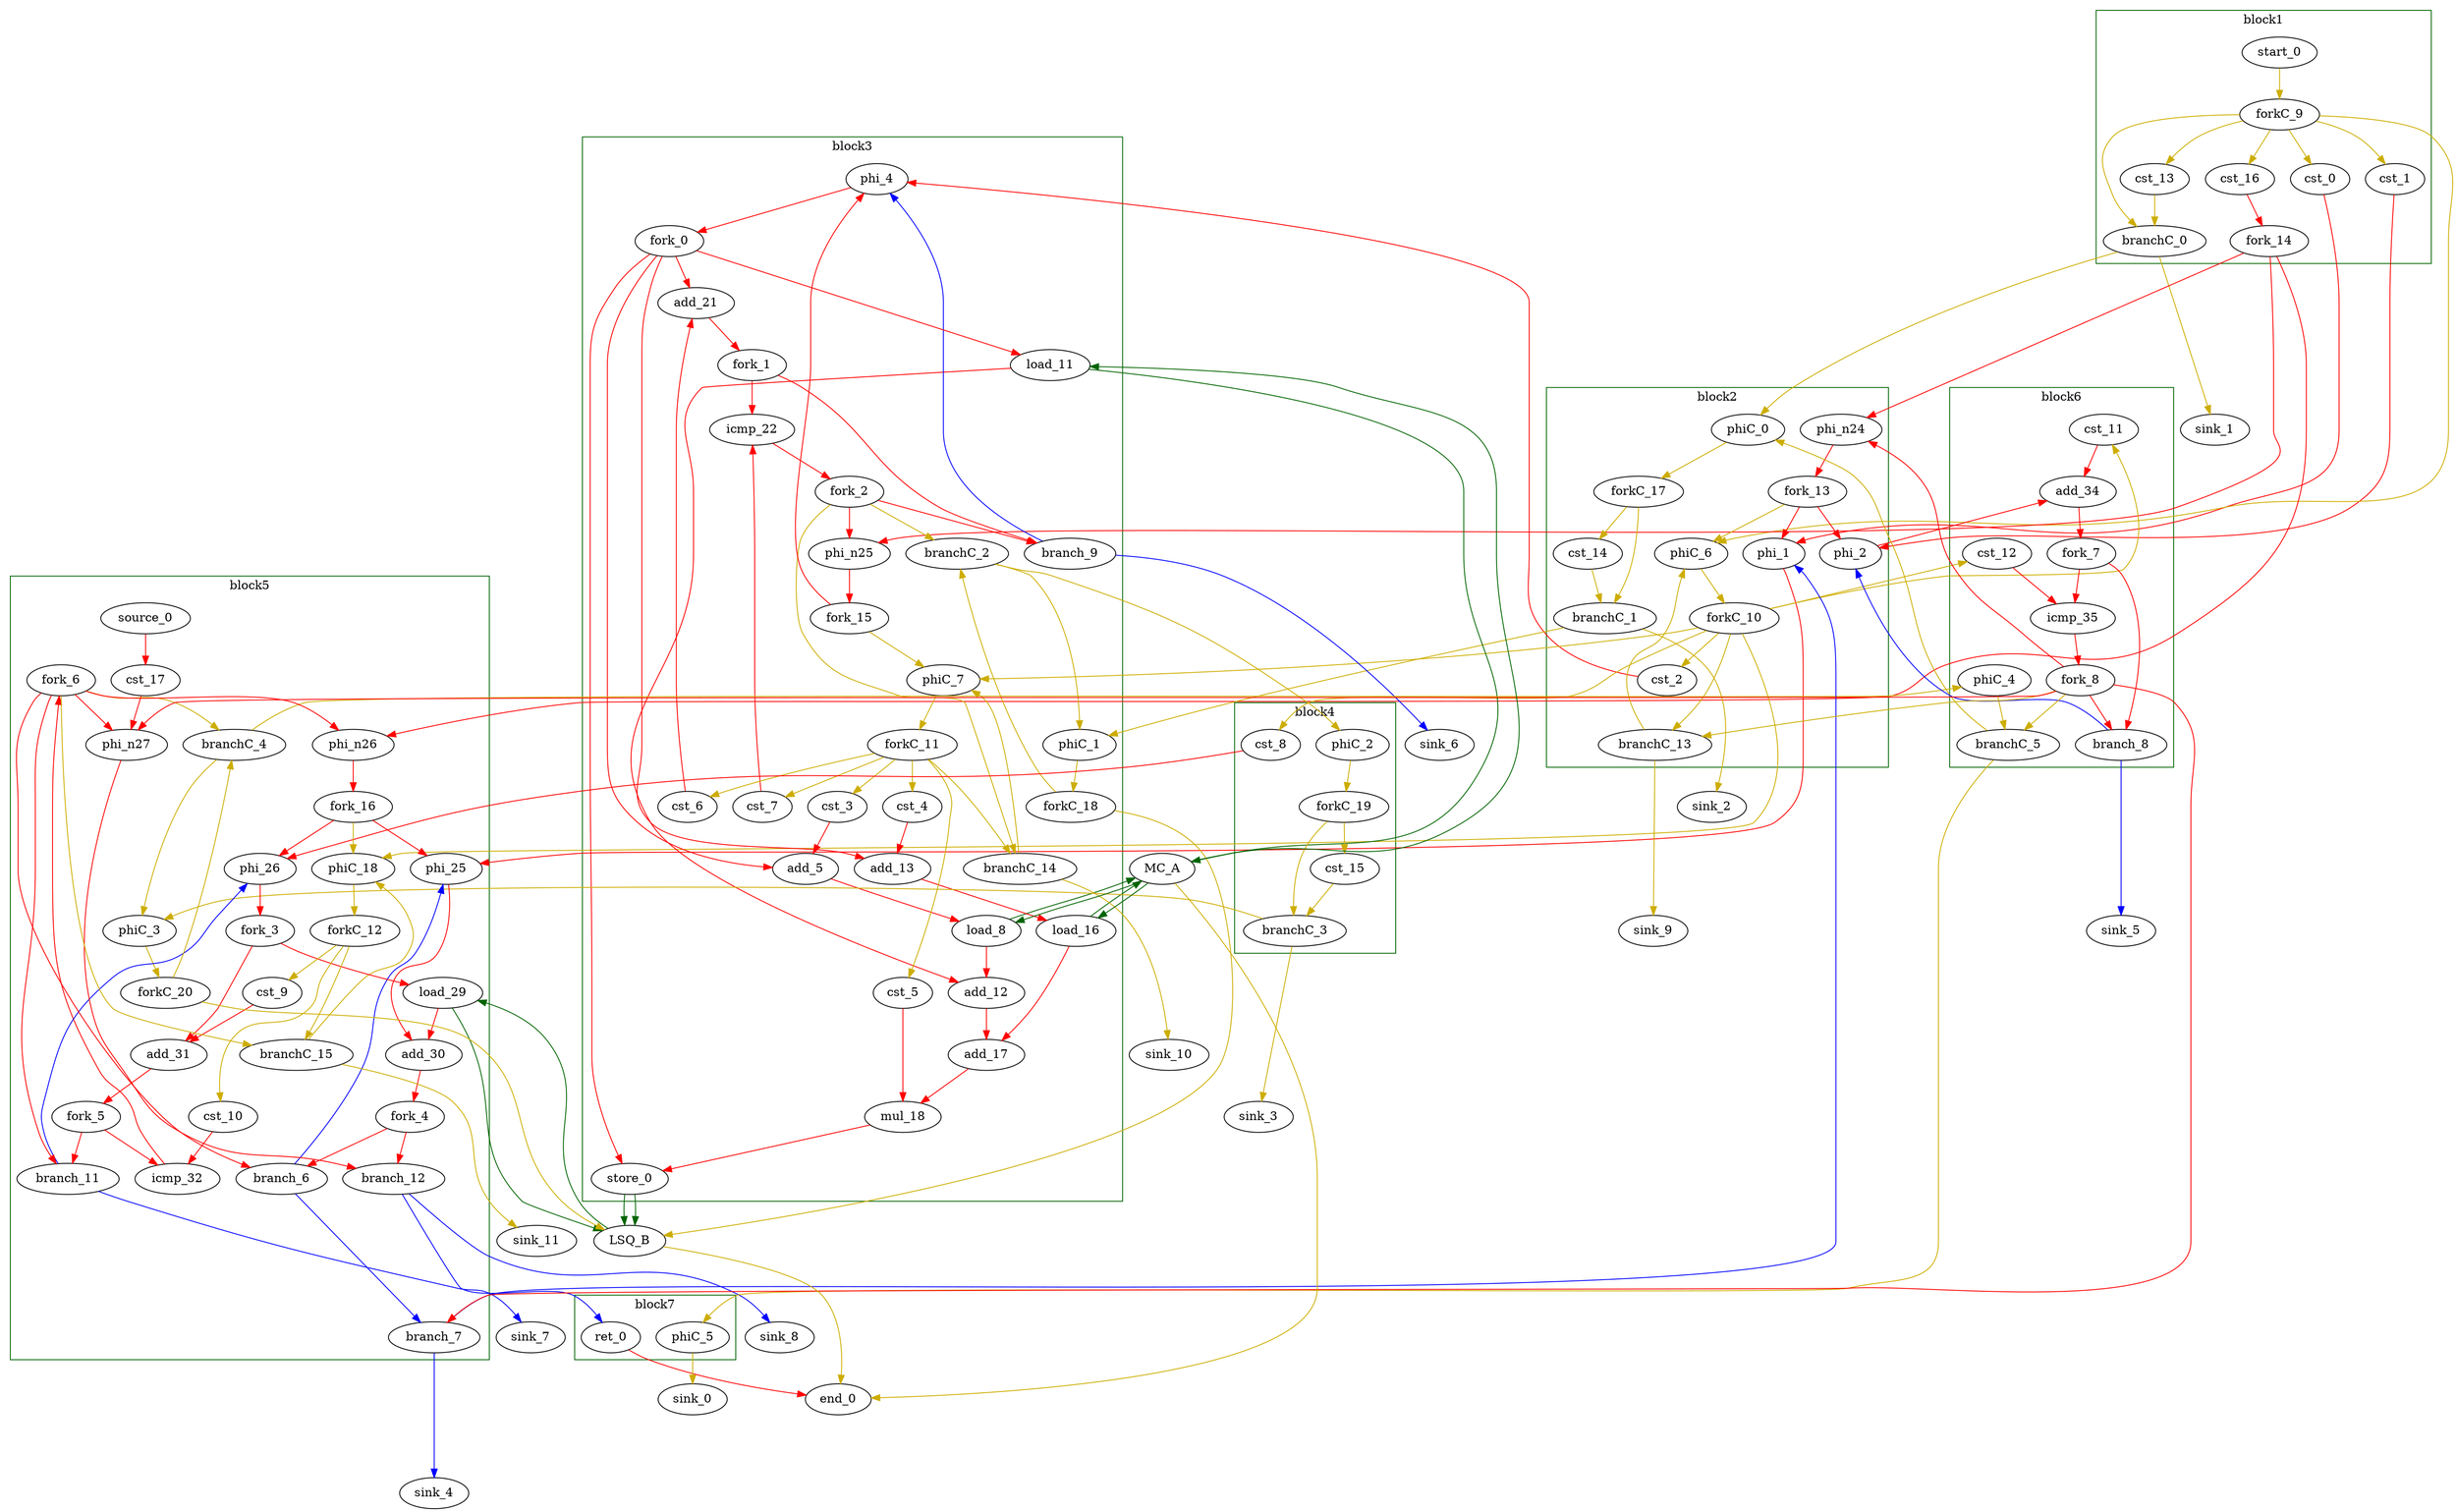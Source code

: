 Digraph G {
	splines=spline;
//DHLS version: 0.1.1" [shape = "none" pos = "20,20!"]

	subgraph cluster_0 {
	color = "darkgreen";
		label = "block1";
		"cst_0" [type = "Constant", bbID= 1, in = "in1:32", out = "out1:32", value = "0x00000000"];
		"cst_1" [type = "Constant", bbID= 1, in = "in1:32", out = "out1:32", value = "0x00000000"];
		"start_0" [type = "Entry", control= "true", bbID= 1, in = "in1:0", out = "out1:0"];
		"branchC_0" [type = "Branch", bbID= 1,  in = "in1:0 in2?:1", out = "out1+:0 out2-:0"];
		"cst_13" [type = "Constant", bbID= 1, in = "in1:32", out = "out1:32", value = "0x00000001"];
		"cst_16" [type = "Constant", bbID= 1, in = "in1:32", out = "out1:32", value = "0x00000001"];
		"forkC_9" [type = "Fork", bbID= 1, in = "in1:0", out = "out1:0 out2:0 out3:0 out4:0 out5:0 out6:0 "];
		"fork_14" [type = "Fork", bbID= 1, in = "in1:32", out = "out1:32 out2:32 out3:32 "];

	}

	subgraph cluster_1 {
	color = "darkgreen";
		label = "block2";
		"phi_1" [type = "Mux", bbID= 2, in = "in1?:1 in2:32 in3:32 ", out = "out1:32", delay=0.366];
		"phi_2" [type = "Mux", bbID= 2, in = "in1?:1 in2:32 in3:32 ", out = "out1:32", delay=0.366];
		"cst_2" [type = "Constant", bbID= 2, in = "in1:32", out = "out1:32", value = "0x00000001"];
		"phiC_0" [type = "Merge", bbID= 2, in = "in1:0 in2:0 ", out = "out1:0", delay=0.166];
		"branchC_1" [type = "Branch", bbID= 2,  in = "in1:0 in2?:1", out = "out1+:0 out2-:0"];
		"cst_14" [type = "Constant", bbID= 2, in = "in1:32", out = "out1:32", value = "0x00000001"];
		"phiC_6" [type = "Mux", bbID= 2, in = "in1?:1 in2:0 in3:0 ", out = "out1:0", delay=0.166];
		"phi_n24" [type = "Merge", bbID= 2, in = "in1:32 in2:32*i ", out = "out1:32", delay=0.366];
		"branchC_13" [type = "Branch", bbID= 2,  in = "in1:0 in2?:1*i", out = "out1+:0 out2-:0"];
		"forkC_10" [type = "Fork", bbID= 2, in = "in1:0", out = "out1:0 out2:0 out3:0 out4:0 out5:0 out6:0 out7:0 "];
		"fork_13" [type = "Fork", bbID= 2, in = "in1:32", out = "out1:32 out2:32 out3:32 "];
		"forkC_17" [type = "Fork", bbID= 2, in = "in1:0", out = "out1:0 out2:0 "];

	}

	subgraph cluster_2 {
	color = "darkgreen";
		label = "block3";
		"phi_4" [type = "Mux", bbID= 3, in = "in1?:1 in2:32 in3:32 ", out = "out1:32", delay=0.366];
		"cst_3" [type = "Constant", bbID= 3, in = "in1:32", out = "out1:32", value = "0xFFFFFFFF"];
		"add_5" [type = "Operator", bbID= 3, op = "add_op", in = "in1:32 in2:32 ", out = "out1:32 ", delay=1.693, latency=0, II=1];
		"load_8" [type = "Operator", bbID= 3, op = "mc_load_op",bbID= 3, portId= 0, offset= 0, in = "in1:32 in2:32", out = "out1:32 out2:32 ", delay=0.000, latency=2, II=1];
		"load_11" [type = "Operator", bbID= 3, op = "mc_load_op",bbID= 3, portId= 1, offset= 0, in = "in1:32 in2:32", out = "out1:32 out2:32 ", delay=0.000, latency=2, II=1];
		"add_12" [type = "Operator", bbID= 3, op = "add_op", in = "in1:32 in2:32 ", out = "out1:32 ", delay=1.693, latency=0, II=1];
		"cst_4" [type = "Constant", bbID= 3, in = "in1:32", out = "out1:32", value = "0x00000001"];
		"add_13" [type = "Operator", bbID= 3, op = "add_op", in = "in1:32 in2:32 ", out = "out1:32 ", delay=1.693, latency=0, II=1];
		"load_16" [type = "Operator", bbID= 3, op = "mc_load_op",bbID= 3, portId= 2, offset= 0, in = "in1:32 in2:32", out = "out1:32 out2:32 ", delay=0.000, latency=2, II=1];
		"add_17" [type = "Operator", bbID= 3, op = "add_op", in = "in1:32 in2:32 ", out = "out1:32 ", delay=1.693, latency=0, II=1];
		"cst_5" [type = "Constant", bbID= 3, in = "in1:32", out = "out1:32", value = "0x00000003"];
		"mul_18" [type = "Operator", bbID= 3, op = "mul_op", in = "in1:32 in2:32 ", out = "out1:32 ", delay=0.000, latency=4, II=1];
		"store_0" [type = "Operator", bbID= 3, op = "lsq_store_op",bbID= 3, portId= 0, offset= 0, in = "in1:32 in2:32 ", out = "out1:32 out2:32", delay=0.000, latency=0, II=1];
		"cst_6" [type = "Constant", bbID= 3, in = "in1:32", out = "out1:32", value = "0x00000001"];
		"add_21" [type = "Operator", bbID= 3, op = "add_op", in = "in1:32 in2:32 ", out = "out1:32 ", delay=1.693, latency=0, II=1];
		"cst_7" [type = "Constant", bbID= 3, in = "in1:32", out = "out1:32", value = "0x00000063"];
		"icmp_22" [type = "Operator", bbID= 3, op = "icmp_ult_op", in = "in1:32 in2:32 ", out = "out1:1 ", delay=1.530, latency=0, II=1];
		"phiC_1" [type = "Merge", bbID= 3, in = "in1:0 in2:0 ", out = "out1:0", delay=0.166];
		"branchC_2" [type = "Branch", bbID= 3,  in = "in1:0 in2?:1", out = "out1+:0 out2-:0"];
		"phiC_7" [type = "Mux", bbID= 3, in = "in1?:1 in2:0 in3:0 ", out = "out1:0", delay=0.166];
		"branch_9" [type = "Branch", bbID= 3,  in = "in1:32 in2?:1*i", out = "out1+:32 out2-:32"];
		"phi_n25" [type = "Merge", bbID= 3, in = "in1:32 in2:32*i ", out = "out1:32", delay=0.366];
		"branchC_14" [type = "Branch", bbID= 3,  in = "in1:0 in2?:1*i", out = "out1+:0 out2-:0"];
		"fork_0" [type = "Fork", bbID= 3, in = "in1:32", out = "out1:32 out2:32 out3:32 out4:32 out5:32 "];
		"fork_1" [type = "Fork", bbID= 3, in = "in1:32", out = "out1:32 out2:32 "];
		"fork_2" [type = "Fork", bbID= 3, in = "in1:32", out = "out1:32 out2:32 out3:32 out4:32 "];
		"forkC_11" [type = "Fork", bbID= 3, in = "in1:0", out = "out1:0 out2:0 out3:0 out4:0 out5:0 out6:0 "];
		"fork_15" [type = "Fork", bbID= 3, in = "in1:32", out = "out1:32 out2:32 "];
		"forkC_18" [type = "Fork", bbID= 3, in = "in1:0", out = "out1:0 out2:0 "];

	}

	subgraph cluster_3 {
	color = "darkgreen";
		label = "block4";
		"cst_8" [type = "Constant", bbID= 4, in = "in1:32", out = "out1:32", value = "0x00000001"];
		"phiC_2" [type = "Merge", bbID= 4, in = "in1:0 ", out = "out1:0", delay=0.166];
		"branchC_3" [type = "Branch", bbID= 4,  in = "in1:0 in2?:1", out = "out1+:0 out2-:0"];
		"cst_15" [type = "Constant", bbID= 4, in = "in1:32", out = "out1:32", value = "0x00000001"];
		"forkC_19" [type = "Fork", bbID= 4, in = "in1:0", out = "out1:0 out2:0 "];

	}

	subgraph cluster_4 {
	color = "darkgreen";
		label = "block5";
		"phi_25" [type = "Mux", bbID= 5, in = "in1?:1 in2:32 in3:32 ", out = "out1:32", delay=0.366];
		"phi_26" [type = "Mux", bbID= 5, in = "in1?:1 in2:32 in3:32 ", out = "out1:32", delay=0.366];
		"load_29" [type = "Operator", bbID= 5, op = "lsq_load_op",bbID= 5, portId= 0, offset= 0, in = "in1:32 in2:32", out = "out1:32 out2:32 ", delay=0.000, latency=5, II=1];
		"add_30" [type = "Operator", bbID= 5, op = "add_op", in = "in1:32 in2:32 ", out = "out1:32 ", delay=1.693, latency=0, II=1];
		"cst_9" [type = "Constant", bbID= 5, in = "in1:32", out = "out1:32", value = "0x00000001"];
		"add_31" [type = "Operator", bbID= 5, op = "add_op", in = "in1:32 in2:32 ", out = "out1:32 ", delay=1.693, latency=0, II=1];
		"cst_10" [type = "Constant", bbID= 5, in = "in1:32", out = "out1:32", value = "0x00000063"];
		"icmp_32" [type = "Operator", bbID= 5, op = "icmp_ult_op", in = "in1:32 in2:32 ", out = "out1:1 ", delay=1.530, latency=0, II=1];
		"phiC_3" [type = "Merge", bbID= 5, in = "in1:0 in2:0 ", out = "out1:0", delay=0.166];
		"branchC_4" [type = "Branch", bbID= 5,  in = "in1:0 in2?:1", out = "out1+:0 out2-:0"];
		"phiC_18" [type = "Mux", bbID= 5, in = "in1?:1 in2:0 in3:0 ", out = "out1:0", delay=0.166];
		"branch_6" [type = "Branch", bbID= 5,  in = "in1:32 in2?:1", out = "out1+:32 out2-:32"];
		"branch_7" [type = "Branch", bbID= 5,  in = "in1:32 in2?:1*i", out = "out1+:32 out2-:32"];
		"phi_n26" [type = "Merge", bbID= 5, in = "in1:32 in2:32*i ", out = "out1:32", delay=0.366];
		"branch_11" [type = "Branch", bbID= 5,  in = "in1:32 in2?:1*i", out = "out1+:32 out2-:32"];
		"phi_n27" [type = "Mux", bbID= 5, in = "in1?:1 in2:32 in3:32 ", out = "out1:32", delay=0.366];
		"cst_17" [type = "Constant", bbID= 5, in = "in1:32", out = "out1:32", value = "0x00000001"];
		"source_0" [type = "Source", bbID= 5, out = "out1:0"];
		"branch_12" [type = "Branch", bbID= 5,  in = "in1:32 in2?:1", out = "out1+:32 out2-:32"];
		"branchC_15" [type = "Branch", bbID= 5,  in = "in1:0 in2?:1*i", out = "out1+:0 out2-:0"];
		"fork_3" [type = "Fork", bbID= 5, in = "in1:32", out = "out1:32 out2:32 "];
		"fork_4" [type = "Fork", bbID= 5, in = "in1:32", out = "out1:32 out2:32 "];
		"fork_5" [type = "Fork", bbID= 5, in = "in1:32", out = "out1:32 out2:32 "];
		"fork_6" [type = "Fork", bbID= 5, in = "in1:32", out = "out1:32 out2:32 out3:32 out4:32 out5:32 out6:32 "];
		"forkC_12" [type = "Fork", bbID= 5, in = "in1:0", out = "out1:0 out2:0 out3:0 "];
		"fork_16" [type = "Fork", bbID= 5, in = "in1:32", out = "out1:32 out2:32 out3:32 "];
		"forkC_20" [type = "Fork", bbID= 5, in = "in1:0", out = "out1:0 out2:0 "];

	}

	subgraph cluster_5 {
	color = "darkgreen";
		label = "block6";
		"cst_11" [type = "Constant", bbID= 6, in = "in1:32", out = "out1:32", value = "0x00000001"];
		"add_34" [type = "Operator", bbID= 6, op = "add_op", in = "in1:32 in2:32 ", out = "out1:32 ", delay=1.693, latency=0, II=1];
		"cst_12" [type = "Constant", bbID= 6, in = "in1:32", out = "out1:32", value = "0x00000003"];
		"icmp_35" [type = "Operator", bbID= 6, op = "icmp_ult_op", in = "in1:32 in2:32 ", out = "out1:1 ", delay=1.530, latency=0, II=1];
		"phiC_4" [type = "Merge", bbID= 6, in = "in1:0 ", out = "out1:0", delay=0.166];
		"branchC_5" [type = "Branch", bbID= 6,  in = "in1:0 in2?:1", out = "out1+:0 out2-:0"];
		"branch_8" [type = "Branch", bbID= 6,  in = "in1:32 in2?:1*i", out = "out1+:32 out2-:32"];
		"fork_7" [type = "Fork", bbID= 6, in = "in1:32", out = "out1:32 out2:32 "];
		"fork_8" [type = "Fork", bbID= 6, in = "in1:32", out = "out1:32 out2:32 out3:32 out4:32 out5:32 out6:32 "];

	}

	subgraph cluster_6 {
	color = "darkgreen";
		label = "block7";
		"ret_0" [type = "Operator", bbID= 7, op = "ret_op", in = "in1:32 ", out = "out1:32 ", delay=0.000, latency=0, II=1];
		"phiC_5" [type = "Merge", bbID= 7, in = "in1:0 ", out = "out1:0", delay=0.166];

	}
	"sink_0" [type = "Sink", bbID= 0, in = "in1:0"];
	"sink_1" [type = "Sink", bbID= 0, in = "in1:0"];
	"sink_2" [type = "Sink", bbID= 0, in = "in1:0"];
	"sink_3" [type = "Sink", bbID= 0, in = "in1:0"];
	"LSQ_B" [type = "LSQ", bbID= 0, in = "in1:0*c0 in2:0*c1 in3:32*s0a in4:32*s0d in5:32*l0a ", out = "out1:32*l0d out2:0*e ", memory = "B", bbcount = 2, ldcount = 1, stcount = 1, fifoDepth = 16, numLoads = "{0; 1}", numStores = "{1; 0}", loadOffsets = "{{0;0;0;0;0;0;0;0;0;0;0;0;0;0;0;0};{0;0;0;0;0;0;0;0;0;0;0;0;0;0;0;0}}", storeOffsets = "{{0;0;0;0;0;0;0;0;0;0;0;0;0;0;0;0};{0;0;0;0;0;0;0;0;0;0;0;0;0;0;0;0}}", loadPorts = "{{0;0;0;0;0;0;0;0;0;0;0;0;0;0;0;0};{0;0;0;0;0;0;0;0;0;0;0;0;0;0;0;0}}", storePorts = "{{0;0;0;0;0;0;0;0;0;0;0;0;0;0;0;0};{0;0;0;0;0;0;0;0;0;0;0;0;0;0;0;0}}"];
	"MC_A" [type = "MC", bbID= 0, in = "in1:32*l0a in2:32*l1a in3:32*l2a ", out = "out1:32*l0d out2:32*l1d out3:32*l2d out4:0*e ", memory = "A", bbcount = 0, ldcount = 3, stcount = 0];
	"sink_4" [type = "Sink", bbID= 0, in = "in1:32"];
	"sink_5" [type = "Sink", bbID= 0, in = "in1:32"];
	"sink_6" [type = "Sink", bbID= 0, in = "in1:32"];
	"sink_7" [type = "Sink", bbID= 0, in = "in1:32"];
	"sink_8" [type = "Sink", bbID= 0, in = "in1:32"];
	"sink_9" [type = "Sink", bbID= 0, in = "in1:0"];
	"sink_10" [type = "Sink", bbID= 0, in = "in1:0"];
	"sink_11" [type = "Sink", bbID= 0, in = "in1:0"];
	"end_0" [type = "Exit", bbID= 0, in = "in1:0*e in2:0*e in3:32 ", out = "out1:32"];

	"load_8" -> "MC_A" [color = "darkgreen", mem_address = "true", from = "out2", to = "in1"];
	"MC_A" -> "load_8" [color = "darkgreen", mem_address = "false", from = "out1", to = "in1"];
	"load_11" -> "MC_A" [color = "darkgreen", mem_address = "true", from = "out2", to = "in2"];
	"MC_A" -> "load_11" [color = "darkgreen", mem_address = "false", from = "out2", to = "in1"];
	"load_16" -> "MC_A" [color = "darkgreen", mem_address = "true", from = "out2", to = "in3"];
	"MC_A" -> "load_16" [color = "darkgreen", mem_address = "false", from = "out3", to = "in1"];
	"store_0" -> "LSQ_B" [color = "darkgreen", mem_address = "true", from = "out2", to = "in3"];
	"store_0" -> "LSQ_B" [color = "darkgreen", mem_address = "false", from = "out1", to = "in4"];
	"load_29" -> "LSQ_B" [color = "darkgreen", mem_address = "true", from = "out2", to = "in5"];
	"LSQ_B" -> "load_29" [color = "darkgreen", mem_address = "false", from = "out1", to = "in1"];
	"LSQ_B" -> "end_0" [color = "gold3", from = "out2", to = "in1"];
	"MC_A" -> "end_0" [color = "gold3", from = "out4", to = "in2"];
	"cst_0" -> "phi_1" [color = "red", from = "out1", to = "in3"];
	"phi_1" -> "phi_25" [color = "red", from = "out1", to = "in3"];
	"cst_1" -> "phi_2" [color = "red", from = "out1", to = "in3"];
	"phi_2" -> "add_34" [color = "red", from = "out1", to = "in1"];
	"cst_2" -> "phi_4" [color = "red", from = "out1", to = "in3"];
	"phi_4" -> "fork_0" [color = "red", from = "out1", to = "in1"];
	"cst_3" -> "add_5" [color = "red", from = "out1", to = "in2"];
	"add_5" -> "load_8" [color = "red", from = "out1", to = "in2"];
	"load_8" -> "add_12" [color = "red", from = "out1", to = "in1"];
	"load_11" -> "add_12" [color = "red", from = "out1", to = "in2"];
	"add_12" -> "add_17" [color = "red", from = "out1", to = "in1"];
	"cst_4" -> "add_13" [color = "red", from = "out1", to = "in2"];
	"add_13" -> "load_16" [color = "red", from = "out1", to = "in2"];
	"load_16" -> "add_17" [color = "red", from = "out1", to = "in2"];
	"add_17" -> "mul_18" [color = "red", from = "out1", to = "in1"];
	"cst_5" -> "mul_18" [color = "red", from = "out1", to = "in2"];
	"mul_18" -> "store_0" [color = "red", from = "out1", to = "in1"];
	"cst_6" -> "add_21" [color = "red", from = "out1", to = "in2"];
	"add_21" -> "fork_1" [color = "red", from = "out1", to = "in1"];
	"cst_7" -> "icmp_22" [color = "red", from = "out1", to = "in2"];
	"icmp_22" -> "fork_2" [color = "red", from = "out1", to = "in1"];
	"phi_25" -> "add_30" [color = "red", from = "out1", to = "in1"];
	"cst_8" -> "phi_26" [color = "red", from = "out1", to = "in3"];
	"phi_26" -> "fork_3" [color = "red", from = "out1", to = "in1"];
	"load_29" -> "add_30" [color = "red", from = "out1", to = "in2"];
	"add_30" -> "fork_4" [color = "red", from = "out1", to = "in1"];
	"cst_9" -> "add_31" [color = "red", from = "out1", to = "in2"];
	"add_31" -> "fork_5" [color = "red", from = "out1", to = "in1"];
	"cst_10" -> "icmp_32" [color = "red", from = "out1", to = "in2"];
	"icmp_32" -> "fork_6" [color = "red", from = "out1", to = "in1"];
	"cst_11" -> "add_34" [color = "red", from = "out1", to = "in2"];
	"add_34" -> "fork_7" [color = "red", from = "out1", to = "in1"];
	"cst_12" -> "icmp_35" [color = "red", from = "out1", to = "in2"];
	"icmp_35" -> "fork_8" [color = "red", from = "out1", to = "in1"];
	"ret_0" -> "end_0" [color = "red", from = "out1", to = "in3"];
	"start_0" -> "forkC_9" [color = "gold3", from = "out1", to = "in1"];
	"branchC_0" -> "phiC_0" [color = "gold3", minlen = 3, from = "out1", to = "in1"];
	"branchC_0" -> "sink_1" [color = "gold3", minlen = 3, from = "out2", to = "in1"];
	"cst_13" -> "branchC_0" [color = "gold3", from = "out1", to = "in2"];
	"phiC_0" -> "forkC_17" [color = "gold3", from = "out1", to = "in1"];
	"branchC_1" -> "phiC_1" [color = "gold3", minlen = 3, from = "out1", to = "in1"];
	"branchC_1" -> "sink_2" [color = "gold3", minlen = 3, from = "out2", to = "in1"];
	"cst_14" -> "branchC_1" [color = "gold3", from = "out1", to = "in2"];
	"phiC_1" -> "forkC_18" [color = "gold3", from = "out1", to = "in1"];
	"branchC_2" -> "phiC_1" [color = "gold3", minlen = 3, from = "out1", to = "in2"];
	"branchC_2" -> "phiC_2" [color = "gold3", minlen = 3, from = "out2", to = "in1"];
	"phiC_2" -> "forkC_19" [color = "gold3", from = "out1", to = "in1"];
	"branchC_3" -> "phiC_3" [color = "gold3", minlen = 3, from = "out1", to = "in1"];
	"branchC_3" -> "sink_3" [color = "gold3", minlen = 3, from = "out2", to = "in1"];
	"cst_15" -> "branchC_3" [color = "gold3", from = "out1", to = "in2"];
	"phiC_3" -> "forkC_20" [color = "gold3", from = "out1", to = "in1"];
	"branchC_4" -> "phiC_3" [color = "gold3", minlen = 3, from = "out1", to = "in2"];
	"branchC_4" -> "phiC_4" [color = "gold3", minlen = 3, from = "out2", to = "in1"];
	"phiC_4" -> "branchC_5" [color = "gold3", from = "out1", to = "in1"];
	"branchC_5" -> "phiC_0" [color = "gold3", minlen = 3, from = "out1", to = "in2"];
	"branchC_5" -> "phiC_5" [color = "gold3", minlen = 3, from = "out2", to = "in1"];
	"phiC_5" -> "sink_0" [color = "gold3", from = "out1", to = "in1"];
	"phiC_6" -> "forkC_10" [color = "gold3", from = "out1", to = "in1"];
	"phiC_7" -> "forkC_11" [color = "gold3", from = "out1", to = "in1"];
	"phiC_18" -> "forkC_12" [color = "gold3", from = "out1", to = "in1"];
	"branch_6" -> "phi_25" [color = "blue", minlen = 3, from = "out1", to = "in2"];
	"branch_6" -> "branch_7" [color = "blue", minlen = 3, from = "out2", to = "in1"];
	"branch_7" -> "sink_4" [color = "blue", minlen = 3, from = "out1", to = "in1"];
	"branch_7" -> "phi_1" [color = "blue", minlen = 3, from = "out2", to = "in2"];
	"phi_n24" -> "fork_13" [color = "red", from = "out1", to = "in1"];
	"cst_16" -> "fork_14" [color = "red", from = "out1", to = "in1"];
	"branch_8" -> "sink_5" [color = "blue", minlen = 3, from = "out1", to = "in1"];
	"branch_8" -> "phi_2" [color = "blue", minlen = 3, from = "out2", to = "in2"];
	"branch_9" -> "sink_6" [color = "blue", minlen = 3, from = "out1", to = "in1"];
	"branch_9" -> "phi_4" [color = "blue", minlen = 3, from = "out2", to = "in2"];
	"phi_n25" -> "fork_15" [color = "red", from = "out1", to = "in1"];
	"phi_n26" -> "fork_16" [color = "red", from = "out1", to = "in1"];
	"branch_11" -> "sink_7" [color = "blue", minlen = 3, from = "out1", to = "in1"];
	"branch_11" -> "phi_26" [color = "blue", minlen = 3, from = "out2", to = "in2"];
	"phi_n27" -> "branch_12" [color = "red", from = "out1", to = "in2"];
	"cst_17" -> "phi_n27" [color = "red", from = "out1", to = "in3"];
	"source_0" -> "cst_17" [color = "red", from = "out1", to = "in1"];
	"branch_12" -> "sink_8" [color = "blue", minlen = 3, from = "out1", to = "in1"];
	"branch_12" -> "ret_0" [color = "blue", minlen = 3, from = "out2", to = "in1"];
	"branchC_13" -> "sink_9" [color = "gold3", minlen = 3, from = "out1", to = "in1"];
	"branchC_13" -> "phiC_6" [color = "gold3", minlen = 3, from = "out2", to = "in2"];
	"branchC_14" -> "sink_10" [color = "gold3", minlen = 3, from = "out1", to = "in1"];
	"branchC_14" -> "phiC_7" [color = "gold3", minlen = 3, from = "out2", to = "in2"];
	"branchC_15" -> "sink_11" [color = "gold3", minlen = 3, from = "out1", to = "in1"];
	"branchC_15" -> "phiC_18" [color = "gold3", minlen = 3, from = "out2", to = "in2"];
	"fork_0" -> "add_5" [color = "red", from = "out1", to = "in1"];
	"fork_0" -> "add_13" [color = "red", from = "out2", to = "in1"];
	"fork_0" -> "add_21" [color = "red", from = "out3", to = "in1"];
	"fork_0" -> "load_11" [color = "red", from = "out4", to = "in2"];
	"fork_0" -> "store_0" [color = "red", from = "out5", to = "in2"];
	"fork_1" -> "icmp_22" [color = "red", from = "out1", to = "in1"];
	"fork_1" -> "branch_9" [color = "red", from = "out2", to = "in1"];
	"fork_2" -> "branch_9" [color = "red", from = "out1", to = "in2"];
	"fork_2" -> "phi_n25" [color = "red", from = "out2", to = "in2"];
	"fork_2" -> "branchC_14" [color = "gold3", from = "out3", to = "in2"];
	"fork_2" -> "branchC_2" [color = "gold3", from = "out4", to = "in2"];
	"fork_3" -> "add_31" [color = "red", from = "out1", to = "in1"];
	"fork_3" -> "load_29" [color = "red", from = "out2", to = "in2"];
	"fork_4" -> "branch_12" [color = "red", from = "out1", to = "in1"];
	"fork_4" -> "branch_6" [color = "red", from = "out2", to = "in1"];
	"fork_5" -> "icmp_32" [color = "red", from = "out1", to = "in1"];
	"fork_5" -> "branch_11" [color = "red", from = "out2", to = "in1"];
	"fork_6" -> "branch_6" [color = "red", from = "out1", to = "in2"];
	"fork_6" -> "phi_n26" [color = "red", from = "out2", to = "in2"];
	"fork_6" -> "branch_11" [color = "red", from = "out3", to = "in2"];
	"fork_6" -> "phi_n27" [color = "red", from = "out4", to = "in1"];
	"fork_6" -> "branchC_15" [color = "gold3", from = "out5", to = "in2"];
	"fork_6" -> "branchC_4" [color = "gold3", from = "out6", to = "in2"];
	"fork_7" -> "icmp_35" [color = "red", from = "out1", to = "in1"];
	"fork_7" -> "branch_8" [color = "red", from = "out2", to = "in1"];
	"fork_8" -> "branch_7" [color = "red", from = "out1", to = "in2"];
	"fork_8" -> "phi_n24" [color = "red", from = "out2", to = "in2"];
	"fork_8" -> "branch_8" [color = "red", from = "out3", to = "in2"];
	"fork_8" -> "phi_n27" [color = "red", from = "out4", to = "in2"];
	"fork_8" -> "branchC_13" [color = "gold3", from = "out5", to = "in2"];
	"fork_8" -> "branchC_5" [color = "gold3", from = "out6", to = "in2"];
	"forkC_9" -> "cst_0" [color = "gold3", from = "out1", to = "in1"];
	"forkC_9" -> "cst_1" [color = "gold3", from = "out2", to = "in1"];
	"forkC_9" -> "phiC_6" [color = "gold3", from = "out3", to = "in3"];
	"forkC_9" -> "cst_16" [color = "gold3", from = "out4", to = "in1"];
	"forkC_9" -> "branchC_0" [color = "gold3", from = "out5", to = "in1"];
	"forkC_9" -> "cst_13" [color = "gold3", from = "out6", to = "in1"];
	"forkC_10" -> "cst_2" [color = "gold3", from = "out1", to = "in1"];
	"forkC_10" -> "branchC_13" [color = "gold3", from = "out2", to = "in1"];
	"forkC_10" -> "phiC_7" [color = "gold3", from = "out3", to = "in3"];
	"forkC_10" -> "cst_8" [color = "gold3", from = "out4", to = "in1"];
	"forkC_10" -> "phiC_18" [color = "gold3", from = "out5", to = "in3"];
	"forkC_10" -> "cst_11" [color = "gold3", from = "out6", to = "in1"];
	"forkC_10" -> "cst_12" [color = "gold3", from = "out7", to = "in1"];
	"forkC_11" -> "cst_3" [color = "gold3", from = "out1", to = "in1"];
	"forkC_11" -> "branchC_14" [color = "gold3", from = "out2", to = "in1"];
	"forkC_11" -> "cst_4" [color = "gold3", from = "out3", to = "in1"];
	"forkC_11" -> "cst_5" [color = "gold3", from = "out4", to = "in1"];
	"forkC_11" -> "cst_6" [color = "gold3", from = "out5", to = "in1"];
	"forkC_11" -> "cst_7" [color = "gold3", from = "out6", to = "in1"];
	"forkC_12" -> "cst_9" [color = "gold3", from = "out1", to = "in1"];
	"forkC_12" -> "branchC_15" [color = "gold3", from = "out2", to = "in1"];
	"forkC_12" -> "cst_10" [color = "gold3", from = "out3", to = "in1"];
	"fork_13" -> "phi_1" [color = "red", from = "out1", to = "in1"];
	"fork_13" -> "phi_2" [color = "red", from = "out2", to = "in1"];
	"fork_13" -> "phiC_6" [color = "gold3", from = "out3", to = "in1"];
	"fork_14" -> "phi_n24" [color = "red", from = "out1", to = "in1"];
	"fork_14" -> "phi_n25" [color = "red", from = "out2", to = "in1"];
	"fork_14" -> "phi_n26" [color = "red", from = "out3", to = "in1"];
	"fork_15" -> "phi_4" [color = "red", from = "out1", to = "in1"];
	"fork_15" -> "phiC_7" [color = "gold3", from = "out2", to = "in1"];
	"fork_16" -> "phi_25" [color = "red", from = "out1", to = "in1"];
	"fork_16" -> "phi_26" [color = "red", from = "out2", to = "in1"];
	"fork_16" -> "phiC_18" [color = "gold3", from = "out3", to = "in1"];
	"forkC_17" -> "branchC_1" [color = "gold3", from = "out1", to = "in1"];
	"forkC_17" -> "cst_14" [color = "gold3", from = "out2", to = "in1"];
	"forkC_18" -> "branchC_2" [color = "gold3", from = "out1", to = "in1"];
	"forkC_18" -> "LSQ_B" [color = "gold3", from = "out2", to = "in1"];
	"forkC_19" -> "branchC_3" [color = "gold3", from = "out1", to = "in1"];
	"forkC_19" -> "cst_15" [color = "gold3", from = "out2", to = "in1"];
	"forkC_20" -> "branchC_4" [color = "gold3", from = "out1", to = "in1"];
	"forkC_20" -> "LSQ_B" [color = "gold3", from = "out2", to = "in2"];

}
